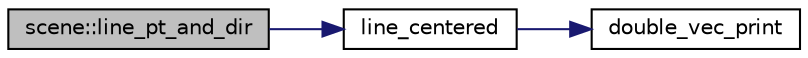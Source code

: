 digraph "scene::line_pt_and_dir"
{
  edge [fontname="Helvetica",fontsize="10",labelfontname="Helvetica",labelfontsize="10"];
  node [fontname="Helvetica",fontsize="10",shape=record];
  rankdir="LR";
  Node244 [label="scene::line_pt_and_dir",height=0.2,width=0.4,color="black", fillcolor="grey75", style="filled", fontcolor="black"];
  Node244 -> Node245 [color="midnightblue",fontsize="10",style="solid",fontname="Helvetica"];
  Node245 [label="line_centered",height=0.2,width=0.4,color="black", fillcolor="white", style="filled",URL="$d5/d87/globals_8h.html#a8af5a8216c2ab9cadc59f3ea9a42bdcb"];
  Node245 -> Node246 [color="midnightblue",fontsize="10",style="solid",fontname="Helvetica"];
  Node246 [label="double_vec_print",height=0.2,width=0.4,color="black", fillcolor="white", style="filled",URL="$d0/d22/numerics_8_c.html#a7f044be354a33be9978da8d8fa8d3263"];
}

